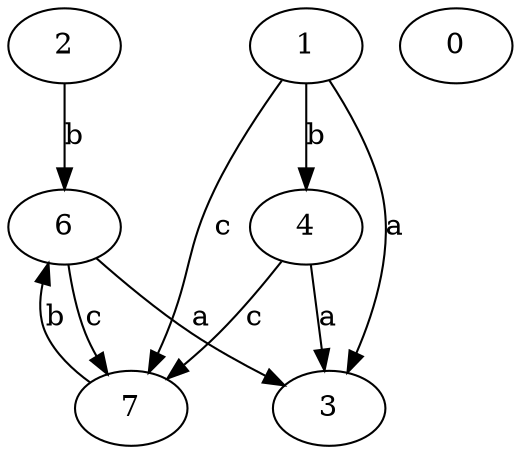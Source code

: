 strict digraph  {
2;
3;
4;
0;
6;
1;
7;
2 -> 6  [label=b];
4 -> 3  [label=a];
4 -> 7  [label=c];
6 -> 3  [label=a];
6 -> 7  [label=c];
1 -> 3  [label=a];
1 -> 4  [label=b];
1 -> 7  [label=c];
7 -> 6  [label=b];
}
